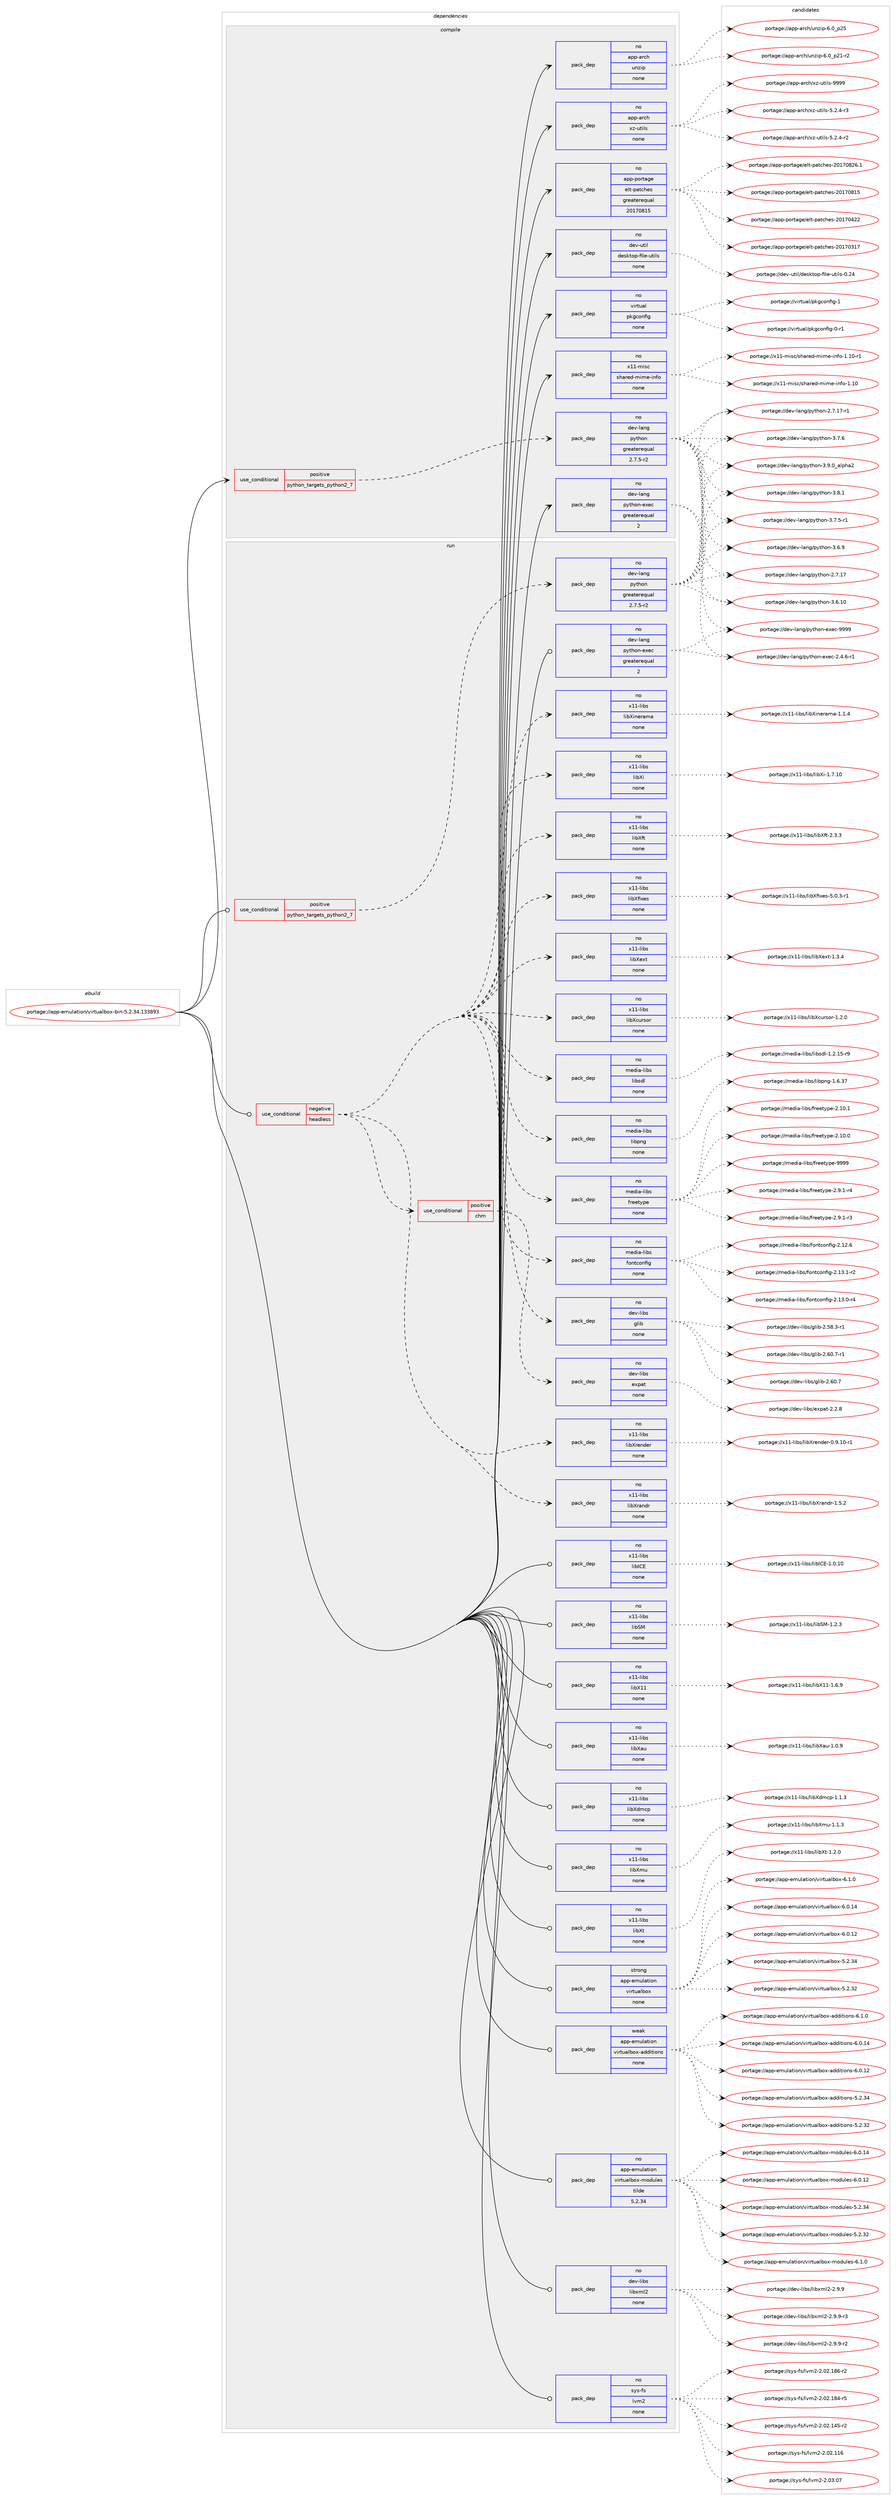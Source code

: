 digraph prolog {

# *************
# Graph options
# *************

newrank=true;
concentrate=true;
compound=true;
graph [rankdir=LR,fontname=Helvetica,fontsize=10,ranksep=1.5];#, ranksep=2.5, nodesep=0.2];
edge  [arrowhead=vee];
node  [fontname=Helvetica,fontsize=10];

# **********
# The ebuild
# **********

subgraph cluster_leftcol {
color=gray;
label=<<i>ebuild</i>>;
id [label="portage://app-emulation/virtualbox-bin-5.2.34.133893", color=red, width=4, href="../app-emulation/virtualbox-bin-5.2.34.133893.svg"];
}

# ****************
# The dependencies
# ****************

subgraph cluster_midcol {
color=gray;
label=<<i>dependencies</i>>;
subgraph cluster_compile {
fillcolor="#eeeeee";
style=filled;
label=<<i>compile</i>>;
subgraph cond146777 {
dependency624408 [label=<<TABLE BORDER="0" CELLBORDER="1" CELLSPACING="0" CELLPADDING="4"><TR><TD ROWSPAN="3" CELLPADDING="10">use_conditional</TD></TR><TR><TD>positive</TD></TR><TR><TD>python_targets_python2_7</TD></TR></TABLE>>, shape=none, color=red];
subgraph pack469285 {
dependency624409 [label=<<TABLE BORDER="0" CELLBORDER="1" CELLSPACING="0" CELLPADDING="4" WIDTH="220"><TR><TD ROWSPAN="6" CELLPADDING="30">pack_dep</TD></TR><TR><TD WIDTH="110">no</TD></TR><TR><TD>dev-lang</TD></TR><TR><TD>python</TD></TR><TR><TD>greaterequal</TD></TR><TR><TD>2.7.5-r2</TD></TR></TABLE>>, shape=none, color=blue];
}
dependency624408:e -> dependency624409:w [weight=20,style="dashed",arrowhead="vee"];
}
id:e -> dependency624408:w [weight=20,style="solid",arrowhead="vee"];
subgraph pack469286 {
dependency624410 [label=<<TABLE BORDER="0" CELLBORDER="1" CELLSPACING="0" CELLPADDING="4" WIDTH="220"><TR><TD ROWSPAN="6" CELLPADDING="30">pack_dep</TD></TR><TR><TD WIDTH="110">no</TD></TR><TR><TD>app-arch</TD></TR><TR><TD>unzip</TD></TR><TR><TD>none</TD></TR><TR><TD></TD></TR></TABLE>>, shape=none, color=blue];
}
id:e -> dependency624410:w [weight=20,style="solid",arrowhead="vee"];
subgraph pack469287 {
dependency624411 [label=<<TABLE BORDER="0" CELLBORDER="1" CELLSPACING="0" CELLPADDING="4" WIDTH="220"><TR><TD ROWSPAN="6" CELLPADDING="30">pack_dep</TD></TR><TR><TD WIDTH="110">no</TD></TR><TR><TD>app-arch</TD></TR><TR><TD>xz-utils</TD></TR><TR><TD>none</TD></TR><TR><TD></TD></TR></TABLE>>, shape=none, color=blue];
}
id:e -> dependency624411:w [weight=20,style="solid",arrowhead="vee"];
subgraph pack469288 {
dependency624412 [label=<<TABLE BORDER="0" CELLBORDER="1" CELLSPACING="0" CELLPADDING="4" WIDTH="220"><TR><TD ROWSPAN="6" CELLPADDING="30">pack_dep</TD></TR><TR><TD WIDTH="110">no</TD></TR><TR><TD>app-portage</TD></TR><TR><TD>elt-patches</TD></TR><TR><TD>greaterequal</TD></TR><TR><TD>20170815</TD></TR></TABLE>>, shape=none, color=blue];
}
id:e -> dependency624412:w [weight=20,style="solid",arrowhead="vee"];
subgraph pack469289 {
dependency624413 [label=<<TABLE BORDER="0" CELLBORDER="1" CELLSPACING="0" CELLPADDING="4" WIDTH="220"><TR><TD ROWSPAN="6" CELLPADDING="30">pack_dep</TD></TR><TR><TD WIDTH="110">no</TD></TR><TR><TD>dev-lang</TD></TR><TR><TD>python-exec</TD></TR><TR><TD>greaterequal</TD></TR><TR><TD>2</TD></TR></TABLE>>, shape=none, color=blue];
}
id:e -> dependency624413:w [weight=20,style="solid",arrowhead="vee"];
subgraph pack469290 {
dependency624414 [label=<<TABLE BORDER="0" CELLBORDER="1" CELLSPACING="0" CELLPADDING="4" WIDTH="220"><TR><TD ROWSPAN="6" CELLPADDING="30">pack_dep</TD></TR><TR><TD WIDTH="110">no</TD></TR><TR><TD>dev-util</TD></TR><TR><TD>desktop-file-utils</TD></TR><TR><TD>none</TD></TR><TR><TD></TD></TR></TABLE>>, shape=none, color=blue];
}
id:e -> dependency624414:w [weight=20,style="solid",arrowhead="vee"];
subgraph pack469291 {
dependency624415 [label=<<TABLE BORDER="0" CELLBORDER="1" CELLSPACING="0" CELLPADDING="4" WIDTH="220"><TR><TD ROWSPAN="6" CELLPADDING="30">pack_dep</TD></TR><TR><TD WIDTH="110">no</TD></TR><TR><TD>virtual</TD></TR><TR><TD>pkgconfig</TD></TR><TR><TD>none</TD></TR><TR><TD></TD></TR></TABLE>>, shape=none, color=blue];
}
id:e -> dependency624415:w [weight=20,style="solid",arrowhead="vee"];
subgraph pack469292 {
dependency624416 [label=<<TABLE BORDER="0" CELLBORDER="1" CELLSPACING="0" CELLPADDING="4" WIDTH="220"><TR><TD ROWSPAN="6" CELLPADDING="30">pack_dep</TD></TR><TR><TD WIDTH="110">no</TD></TR><TR><TD>x11-misc</TD></TR><TR><TD>shared-mime-info</TD></TR><TR><TD>none</TD></TR><TR><TD></TD></TR></TABLE>>, shape=none, color=blue];
}
id:e -> dependency624416:w [weight=20,style="solid",arrowhead="vee"];
}
subgraph cluster_compileandrun {
fillcolor="#eeeeee";
style=filled;
label=<<i>compile and run</i>>;
}
subgraph cluster_run {
fillcolor="#eeeeee";
style=filled;
label=<<i>run</i>>;
subgraph cond146778 {
dependency624417 [label=<<TABLE BORDER="0" CELLBORDER="1" CELLSPACING="0" CELLPADDING="4"><TR><TD ROWSPAN="3" CELLPADDING="10">use_conditional</TD></TR><TR><TD>negative</TD></TR><TR><TD>headless</TD></TR></TABLE>>, shape=none, color=red];
subgraph pack469293 {
dependency624418 [label=<<TABLE BORDER="0" CELLBORDER="1" CELLSPACING="0" CELLPADDING="4" WIDTH="220"><TR><TD ROWSPAN="6" CELLPADDING="30">pack_dep</TD></TR><TR><TD WIDTH="110">no</TD></TR><TR><TD>dev-libs</TD></TR><TR><TD>glib</TD></TR><TR><TD>none</TD></TR><TR><TD></TD></TR></TABLE>>, shape=none, color=blue];
}
dependency624417:e -> dependency624418:w [weight=20,style="dashed",arrowhead="vee"];
subgraph pack469294 {
dependency624419 [label=<<TABLE BORDER="0" CELLBORDER="1" CELLSPACING="0" CELLPADDING="4" WIDTH="220"><TR><TD ROWSPAN="6" CELLPADDING="30">pack_dep</TD></TR><TR><TD WIDTH="110">no</TD></TR><TR><TD>media-libs</TD></TR><TR><TD>fontconfig</TD></TR><TR><TD>none</TD></TR><TR><TD></TD></TR></TABLE>>, shape=none, color=blue];
}
dependency624417:e -> dependency624419:w [weight=20,style="dashed",arrowhead="vee"];
subgraph pack469295 {
dependency624420 [label=<<TABLE BORDER="0" CELLBORDER="1" CELLSPACING="0" CELLPADDING="4" WIDTH="220"><TR><TD ROWSPAN="6" CELLPADDING="30">pack_dep</TD></TR><TR><TD WIDTH="110">no</TD></TR><TR><TD>media-libs</TD></TR><TR><TD>freetype</TD></TR><TR><TD>none</TD></TR><TR><TD></TD></TR></TABLE>>, shape=none, color=blue];
}
dependency624417:e -> dependency624420:w [weight=20,style="dashed",arrowhead="vee"];
subgraph pack469296 {
dependency624421 [label=<<TABLE BORDER="0" CELLBORDER="1" CELLSPACING="0" CELLPADDING="4" WIDTH="220"><TR><TD ROWSPAN="6" CELLPADDING="30">pack_dep</TD></TR><TR><TD WIDTH="110">no</TD></TR><TR><TD>media-libs</TD></TR><TR><TD>libpng</TD></TR><TR><TD>none</TD></TR><TR><TD></TD></TR></TABLE>>, shape=none, color=blue];
}
dependency624417:e -> dependency624421:w [weight=20,style="dashed",arrowhead="vee"];
subgraph pack469297 {
dependency624422 [label=<<TABLE BORDER="0" CELLBORDER="1" CELLSPACING="0" CELLPADDING="4" WIDTH="220"><TR><TD ROWSPAN="6" CELLPADDING="30">pack_dep</TD></TR><TR><TD WIDTH="110">no</TD></TR><TR><TD>media-libs</TD></TR><TR><TD>libsdl</TD></TR><TR><TD>none</TD></TR><TR><TD></TD></TR></TABLE>>, shape=none, color=blue];
}
dependency624417:e -> dependency624422:w [weight=20,style="dashed",arrowhead="vee"];
subgraph pack469298 {
dependency624423 [label=<<TABLE BORDER="0" CELLBORDER="1" CELLSPACING="0" CELLPADDING="4" WIDTH="220"><TR><TD ROWSPAN="6" CELLPADDING="30">pack_dep</TD></TR><TR><TD WIDTH="110">no</TD></TR><TR><TD>x11-libs</TD></TR><TR><TD>libXcursor</TD></TR><TR><TD>none</TD></TR><TR><TD></TD></TR></TABLE>>, shape=none, color=blue];
}
dependency624417:e -> dependency624423:w [weight=20,style="dashed",arrowhead="vee"];
subgraph pack469299 {
dependency624424 [label=<<TABLE BORDER="0" CELLBORDER="1" CELLSPACING="0" CELLPADDING="4" WIDTH="220"><TR><TD ROWSPAN="6" CELLPADDING="30">pack_dep</TD></TR><TR><TD WIDTH="110">no</TD></TR><TR><TD>x11-libs</TD></TR><TR><TD>libXext</TD></TR><TR><TD>none</TD></TR><TR><TD></TD></TR></TABLE>>, shape=none, color=blue];
}
dependency624417:e -> dependency624424:w [weight=20,style="dashed",arrowhead="vee"];
subgraph pack469300 {
dependency624425 [label=<<TABLE BORDER="0" CELLBORDER="1" CELLSPACING="0" CELLPADDING="4" WIDTH="220"><TR><TD ROWSPAN="6" CELLPADDING="30">pack_dep</TD></TR><TR><TD WIDTH="110">no</TD></TR><TR><TD>x11-libs</TD></TR><TR><TD>libXfixes</TD></TR><TR><TD>none</TD></TR><TR><TD></TD></TR></TABLE>>, shape=none, color=blue];
}
dependency624417:e -> dependency624425:w [weight=20,style="dashed",arrowhead="vee"];
subgraph pack469301 {
dependency624426 [label=<<TABLE BORDER="0" CELLBORDER="1" CELLSPACING="0" CELLPADDING="4" WIDTH="220"><TR><TD ROWSPAN="6" CELLPADDING="30">pack_dep</TD></TR><TR><TD WIDTH="110">no</TD></TR><TR><TD>x11-libs</TD></TR><TR><TD>libXft</TD></TR><TR><TD>none</TD></TR><TR><TD></TD></TR></TABLE>>, shape=none, color=blue];
}
dependency624417:e -> dependency624426:w [weight=20,style="dashed",arrowhead="vee"];
subgraph pack469302 {
dependency624427 [label=<<TABLE BORDER="0" CELLBORDER="1" CELLSPACING="0" CELLPADDING="4" WIDTH="220"><TR><TD ROWSPAN="6" CELLPADDING="30">pack_dep</TD></TR><TR><TD WIDTH="110">no</TD></TR><TR><TD>x11-libs</TD></TR><TR><TD>libXi</TD></TR><TR><TD>none</TD></TR><TR><TD></TD></TR></TABLE>>, shape=none, color=blue];
}
dependency624417:e -> dependency624427:w [weight=20,style="dashed",arrowhead="vee"];
subgraph pack469303 {
dependency624428 [label=<<TABLE BORDER="0" CELLBORDER="1" CELLSPACING="0" CELLPADDING="4" WIDTH="220"><TR><TD ROWSPAN="6" CELLPADDING="30">pack_dep</TD></TR><TR><TD WIDTH="110">no</TD></TR><TR><TD>x11-libs</TD></TR><TR><TD>libXinerama</TD></TR><TR><TD>none</TD></TR><TR><TD></TD></TR></TABLE>>, shape=none, color=blue];
}
dependency624417:e -> dependency624428:w [weight=20,style="dashed",arrowhead="vee"];
subgraph pack469304 {
dependency624429 [label=<<TABLE BORDER="0" CELLBORDER="1" CELLSPACING="0" CELLPADDING="4" WIDTH="220"><TR><TD ROWSPAN="6" CELLPADDING="30">pack_dep</TD></TR><TR><TD WIDTH="110">no</TD></TR><TR><TD>x11-libs</TD></TR><TR><TD>libXrandr</TD></TR><TR><TD>none</TD></TR><TR><TD></TD></TR></TABLE>>, shape=none, color=blue];
}
dependency624417:e -> dependency624429:w [weight=20,style="dashed",arrowhead="vee"];
subgraph pack469305 {
dependency624430 [label=<<TABLE BORDER="0" CELLBORDER="1" CELLSPACING="0" CELLPADDING="4" WIDTH="220"><TR><TD ROWSPAN="6" CELLPADDING="30">pack_dep</TD></TR><TR><TD WIDTH="110">no</TD></TR><TR><TD>x11-libs</TD></TR><TR><TD>libXrender</TD></TR><TR><TD>none</TD></TR><TR><TD></TD></TR></TABLE>>, shape=none, color=blue];
}
dependency624417:e -> dependency624430:w [weight=20,style="dashed",arrowhead="vee"];
subgraph cond146779 {
dependency624431 [label=<<TABLE BORDER="0" CELLBORDER="1" CELLSPACING="0" CELLPADDING="4"><TR><TD ROWSPAN="3" CELLPADDING="10">use_conditional</TD></TR><TR><TD>positive</TD></TR><TR><TD>chm</TD></TR></TABLE>>, shape=none, color=red];
subgraph pack469306 {
dependency624432 [label=<<TABLE BORDER="0" CELLBORDER="1" CELLSPACING="0" CELLPADDING="4" WIDTH="220"><TR><TD ROWSPAN="6" CELLPADDING="30">pack_dep</TD></TR><TR><TD WIDTH="110">no</TD></TR><TR><TD>dev-libs</TD></TR><TR><TD>expat</TD></TR><TR><TD>none</TD></TR><TR><TD></TD></TR></TABLE>>, shape=none, color=blue];
}
dependency624431:e -> dependency624432:w [weight=20,style="dashed",arrowhead="vee"];
}
dependency624417:e -> dependency624431:w [weight=20,style="dashed",arrowhead="vee"];
}
id:e -> dependency624417:w [weight=20,style="solid",arrowhead="odot"];
subgraph cond146780 {
dependency624433 [label=<<TABLE BORDER="0" CELLBORDER="1" CELLSPACING="0" CELLPADDING="4"><TR><TD ROWSPAN="3" CELLPADDING="10">use_conditional</TD></TR><TR><TD>positive</TD></TR><TR><TD>python_targets_python2_7</TD></TR></TABLE>>, shape=none, color=red];
subgraph pack469307 {
dependency624434 [label=<<TABLE BORDER="0" CELLBORDER="1" CELLSPACING="0" CELLPADDING="4" WIDTH="220"><TR><TD ROWSPAN="6" CELLPADDING="30">pack_dep</TD></TR><TR><TD WIDTH="110">no</TD></TR><TR><TD>dev-lang</TD></TR><TR><TD>python</TD></TR><TR><TD>greaterequal</TD></TR><TR><TD>2.7.5-r2</TD></TR></TABLE>>, shape=none, color=blue];
}
dependency624433:e -> dependency624434:w [weight=20,style="dashed",arrowhead="vee"];
}
id:e -> dependency624433:w [weight=20,style="solid",arrowhead="odot"];
subgraph pack469308 {
dependency624435 [label=<<TABLE BORDER="0" CELLBORDER="1" CELLSPACING="0" CELLPADDING="4" WIDTH="220"><TR><TD ROWSPAN="6" CELLPADDING="30">pack_dep</TD></TR><TR><TD WIDTH="110">no</TD></TR><TR><TD>app-emulation</TD></TR><TR><TD>virtualbox-modules</TD></TR><TR><TD>tilde</TD></TR><TR><TD>5.2.34</TD></TR></TABLE>>, shape=none, color=blue];
}
id:e -> dependency624435:w [weight=20,style="solid",arrowhead="odot"];
subgraph pack469309 {
dependency624436 [label=<<TABLE BORDER="0" CELLBORDER="1" CELLSPACING="0" CELLPADDING="4" WIDTH="220"><TR><TD ROWSPAN="6" CELLPADDING="30">pack_dep</TD></TR><TR><TD WIDTH="110">no</TD></TR><TR><TD>dev-lang</TD></TR><TR><TD>python-exec</TD></TR><TR><TD>greaterequal</TD></TR><TR><TD>2</TD></TR></TABLE>>, shape=none, color=blue];
}
id:e -> dependency624436:w [weight=20,style="solid",arrowhead="odot"];
subgraph pack469310 {
dependency624437 [label=<<TABLE BORDER="0" CELLBORDER="1" CELLSPACING="0" CELLPADDING="4" WIDTH="220"><TR><TD ROWSPAN="6" CELLPADDING="30">pack_dep</TD></TR><TR><TD WIDTH="110">no</TD></TR><TR><TD>dev-libs</TD></TR><TR><TD>libxml2</TD></TR><TR><TD>none</TD></TR><TR><TD></TD></TR></TABLE>>, shape=none, color=blue];
}
id:e -> dependency624437:w [weight=20,style="solid",arrowhead="odot"];
subgraph pack469311 {
dependency624438 [label=<<TABLE BORDER="0" CELLBORDER="1" CELLSPACING="0" CELLPADDING="4" WIDTH="220"><TR><TD ROWSPAN="6" CELLPADDING="30">pack_dep</TD></TR><TR><TD WIDTH="110">no</TD></TR><TR><TD>sys-fs</TD></TR><TR><TD>lvm2</TD></TR><TR><TD>none</TD></TR><TR><TD></TD></TR></TABLE>>, shape=none, color=blue];
}
id:e -> dependency624438:w [weight=20,style="solid",arrowhead="odot"];
subgraph pack469312 {
dependency624439 [label=<<TABLE BORDER="0" CELLBORDER="1" CELLSPACING="0" CELLPADDING="4" WIDTH="220"><TR><TD ROWSPAN="6" CELLPADDING="30">pack_dep</TD></TR><TR><TD WIDTH="110">no</TD></TR><TR><TD>x11-libs</TD></TR><TR><TD>libICE</TD></TR><TR><TD>none</TD></TR><TR><TD></TD></TR></TABLE>>, shape=none, color=blue];
}
id:e -> dependency624439:w [weight=20,style="solid",arrowhead="odot"];
subgraph pack469313 {
dependency624440 [label=<<TABLE BORDER="0" CELLBORDER="1" CELLSPACING="0" CELLPADDING="4" WIDTH="220"><TR><TD ROWSPAN="6" CELLPADDING="30">pack_dep</TD></TR><TR><TD WIDTH="110">no</TD></TR><TR><TD>x11-libs</TD></TR><TR><TD>libSM</TD></TR><TR><TD>none</TD></TR><TR><TD></TD></TR></TABLE>>, shape=none, color=blue];
}
id:e -> dependency624440:w [weight=20,style="solid",arrowhead="odot"];
subgraph pack469314 {
dependency624441 [label=<<TABLE BORDER="0" CELLBORDER="1" CELLSPACING="0" CELLPADDING="4" WIDTH="220"><TR><TD ROWSPAN="6" CELLPADDING="30">pack_dep</TD></TR><TR><TD WIDTH="110">no</TD></TR><TR><TD>x11-libs</TD></TR><TR><TD>libX11</TD></TR><TR><TD>none</TD></TR><TR><TD></TD></TR></TABLE>>, shape=none, color=blue];
}
id:e -> dependency624441:w [weight=20,style="solid",arrowhead="odot"];
subgraph pack469315 {
dependency624442 [label=<<TABLE BORDER="0" CELLBORDER="1" CELLSPACING="0" CELLPADDING="4" WIDTH="220"><TR><TD ROWSPAN="6" CELLPADDING="30">pack_dep</TD></TR><TR><TD WIDTH="110">no</TD></TR><TR><TD>x11-libs</TD></TR><TR><TD>libXau</TD></TR><TR><TD>none</TD></TR><TR><TD></TD></TR></TABLE>>, shape=none, color=blue];
}
id:e -> dependency624442:w [weight=20,style="solid",arrowhead="odot"];
subgraph pack469316 {
dependency624443 [label=<<TABLE BORDER="0" CELLBORDER="1" CELLSPACING="0" CELLPADDING="4" WIDTH="220"><TR><TD ROWSPAN="6" CELLPADDING="30">pack_dep</TD></TR><TR><TD WIDTH="110">no</TD></TR><TR><TD>x11-libs</TD></TR><TR><TD>libXdmcp</TD></TR><TR><TD>none</TD></TR><TR><TD></TD></TR></TABLE>>, shape=none, color=blue];
}
id:e -> dependency624443:w [weight=20,style="solid",arrowhead="odot"];
subgraph pack469317 {
dependency624444 [label=<<TABLE BORDER="0" CELLBORDER="1" CELLSPACING="0" CELLPADDING="4" WIDTH="220"><TR><TD ROWSPAN="6" CELLPADDING="30">pack_dep</TD></TR><TR><TD WIDTH="110">no</TD></TR><TR><TD>x11-libs</TD></TR><TR><TD>libXmu</TD></TR><TR><TD>none</TD></TR><TR><TD></TD></TR></TABLE>>, shape=none, color=blue];
}
id:e -> dependency624444:w [weight=20,style="solid",arrowhead="odot"];
subgraph pack469318 {
dependency624445 [label=<<TABLE BORDER="0" CELLBORDER="1" CELLSPACING="0" CELLPADDING="4" WIDTH="220"><TR><TD ROWSPAN="6" CELLPADDING="30">pack_dep</TD></TR><TR><TD WIDTH="110">no</TD></TR><TR><TD>x11-libs</TD></TR><TR><TD>libXt</TD></TR><TR><TD>none</TD></TR><TR><TD></TD></TR></TABLE>>, shape=none, color=blue];
}
id:e -> dependency624445:w [weight=20,style="solid",arrowhead="odot"];
subgraph pack469319 {
dependency624446 [label=<<TABLE BORDER="0" CELLBORDER="1" CELLSPACING="0" CELLPADDING="4" WIDTH="220"><TR><TD ROWSPAN="6" CELLPADDING="30">pack_dep</TD></TR><TR><TD WIDTH="110">strong</TD></TR><TR><TD>app-emulation</TD></TR><TR><TD>virtualbox</TD></TR><TR><TD>none</TD></TR><TR><TD></TD></TR></TABLE>>, shape=none, color=blue];
}
id:e -> dependency624446:w [weight=20,style="solid",arrowhead="odot"];
subgraph pack469320 {
dependency624447 [label=<<TABLE BORDER="0" CELLBORDER="1" CELLSPACING="0" CELLPADDING="4" WIDTH="220"><TR><TD ROWSPAN="6" CELLPADDING="30">pack_dep</TD></TR><TR><TD WIDTH="110">weak</TD></TR><TR><TD>app-emulation</TD></TR><TR><TD>virtualbox-additions</TD></TR><TR><TD>none</TD></TR><TR><TD></TD></TR></TABLE>>, shape=none, color=blue];
}
id:e -> dependency624447:w [weight=20,style="solid",arrowhead="odot"];
}
}

# **************
# The candidates
# **************

subgraph cluster_choices {
rank=same;
color=gray;
label=<<i>candidates</i>>;

subgraph choice469285 {
color=black;
nodesep=1;
choice10010111845108971101034711212111610411111045514657464895971081121049750 [label="portage://dev-lang/python-3.9.0_alpha2", color=red, width=4,href="../dev-lang/python-3.9.0_alpha2.svg"];
choice100101118451089711010347112121116104111110455146564649 [label="portage://dev-lang/python-3.8.1", color=red, width=4,href="../dev-lang/python-3.8.1.svg"];
choice100101118451089711010347112121116104111110455146554654 [label="portage://dev-lang/python-3.7.6", color=red, width=4,href="../dev-lang/python-3.7.6.svg"];
choice1001011184510897110103471121211161041111104551465546534511449 [label="portage://dev-lang/python-3.7.5-r1", color=red, width=4,href="../dev-lang/python-3.7.5-r1.svg"];
choice100101118451089711010347112121116104111110455146544657 [label="portage://dev-lang/python-3.6.9", color=red, width=4,href="../dev-lang/python-3.6.9.svg"];
choice10010111845108971101034711212111610411111045514654464948 [label="portage://dev-lang/python-3.6.10", color=red, width=4,href="../dev-lang/python-3.6.10.svg"];
choice100101118451089711010347112121116104111110455046554649554511449 [label="portage://dev-lang/python-2.7.17-r1", color=red, width=4,href="../dev-lang/python-2.7.17-r1.svg"];
choice10010111845108971101034711212111610411111045504655464955 [label="portage://dev-lang/python-2.7.17", color=red, width=4,href="../dev-lang/python-2.7.17.svg"];
dependency624409:e -> choice10010111845108971101034711212111610411111045514657464895971081121049750:w [style=dotted,weight="100"];
dependency624409:e -> choice100101118451089711010347112121116104111110455146564649:w [style=dotted,weight="100"];
dependency624409:e -> choice100101118451089711010347112121116104111110455146554654:w [style=dotted,weight="100"];
dependency624409:e -> choice1001011184510897110103471121211161041111104551465546534511449:w [style=dotted,weight="100"];
dependency624409:e -> choice100101118451089711010347112121116104111110455146544657:w [style=dotted,weight="100"];
dependency624409:e -> choice10010111845108971101034711212111610411111045514654464948:w [style=dotted,weight="100"];
dependency624409:e -> choice100101118451089711010347112121116104111110455046554649554511449:w [style=dotted,weight="100"];
dependency624409:e -> choice10010111845108971101034711212111610411111045504655464955:w [style=dotted,weight="100"];
}
subgraph choice469286 {
color=black;
nodesep=1;
choice971121124597114991044711711012210511245544648951125053 [label="portage://app-arch/unzip-6.0_p25", color=red, width=4,href="../app-arch/unzip-6.0_p25.svg"];
choice9711211245971149910447117110122105112455446489511250494511450 [label="portage://app-arch/unzip-6.0_p21-r2", color=red, width=4,href="../app-arch/unzip-6.0_p21-r2.svg"];
dependency624410:e -> choice971121124597114991044711711012210511245544648951125053:w [style=dotted,weight="100"];
dependency624410:e -> choice9711211245971149910447117110122105112455446489511250494511450:w [style=dotted,weight="100"];
}
subgraph choice469287 {
color=black;
nodesep=1;
choice9711211245971149910447120122451171161051081154557575757 [label="portage://app-arch/xz-utils-9999", color=red, width=4,href="../app-arch/xz-utils-9999.svg"];
choice9711211245971149910447120122451171161051081154553465046524511451 [label="portage://app-arch/xz-utils-5.2.4-r3", color=red, width=4,href="../app-arch/xz-utils-5.2.4-r3.svg"];
choice9711211245971149910447120122451171161051081154553465046524511450 [label="portage://app-arch/xz-utils-5.2.4-r2", color=red, width=4,href="../app-arch/xz-utils-5.2.4-r2.svg"];
dependency624411:e -> choice9711211245971149910447120122451171161051081154557575757:w [style=dotted,weight="100"];
dependency624411:e -> choice9711211245971149910447120122451171161051081154553465046524511451:w [style=dotted,weight="100"];
dependency624411:e -> choice9711211245971149910447120122451171161051081154553465046524511450:w [style=dotted,weight="100"];
}
subgraph choice469288 {
color=black;
nodesep=1;
choice971121124511211111411697103101471011081164511297116991041011154550484955485650544649 [label="portage://app-portage/elt-patches-20170826.1", color=red, width=4,href="../app-portage/elt-patches-20170826.1.svg"];
choice97112112451121111141169710310147101108116451129711699104101115455048495548564953 [label="portage://app-portage/elt-patches-20170815", color=red, width=4,href="../app-portage/elt-patches-20170815.svg"];
choice97112112451121111141169710310147101108116451129711699104101115455048495548525050 [label="portage://app-portage/elt-patches-20170422", color=red, width=4,href="../app-portage/elt-patches-20170422.svg"];
choice97112112451121111141169710310147101108116451129711699104101115455048495548514955 [label="portage://app-portage/elt-patches-20170317", color=red, width=4,href="../app-portage/elt-patches-20170317.svg"];
dependency624412:e -> choice971121124511211111411697103101471011081164511297116991041011154550484955485650544649:w [style=dotted,weight="100"];
dependency624412:e -> choice97112112451121111141169710310147101108116451129711699104101115455048495548564953:w [style=dotted,weight="100"];
dependency624412:e -> choice97112112451121111141169710310147101108116451129711699104101115455048495548525050:w [style=dotted,weight="100"];
dependency624412:e -> choice97112112451121111141169710310147101108116451129711699104101115455048495548514955:w [style=dotted,weight="100"];
}
subgraph choice469289 {
color=black;
nodesep=1;
choice10010111845108971101034711212111610411111045101120101994557575757 [label="portage://dev-lang/python-exec-9999", color=red, width=4,href="../dev-lang/python-exec-9999.svg"];
choice10010111845108971101034711212111610411111045101120101994550465246544511449 [label="portage://dev-lang/python-exec-2.4.6-r1", color=red, width=4,href="../dev-lang/python-exec-2.4.6-r1.svg"];
dependency624413:e -> choice10010111845108971101034711212111610411111045101120101994557575757:w [style=dotted,weight="100"];
dependency624413:e -> choice10010111845108971101034711212111610411111045101120101994550465246544511449:w [style=dotted,weight="100"];
}
subgraph choice469290 {
color=black;
nodesep=1;
choice100101118451171161051084710010111510711611111245102105108101451171161051081154548465052 [label="portage://dev-util/desktop-file-utils-0.24", color=red, width=4,href="../dev-util/desktop-file-utils-0.24.svg"];
dependency624414:e -> choice100101118451171161051084710010111510711611111245102105108101451171161051081154548465052:w [style=dotted,weight="100"];
}
subgraph choice469291 {
color=black;
nodesep=1;
choice1181051141161179710847112107103991111101021051034549 [label="portage://virtual/pkgconfig-1", color=red, width=4,href="../virtual/pkgconfig-1.svg"];
choice11810511411611797108471121071039911111010210510345484511449 [label="portage://virtual/pkgconfig-0-r1", color=red, width=4,href="../virtual/pkgconfig-0-r1.svg"];
dependency624415:e -> choice1181051141161179710847112107103991111101021051034549:w [style=dotted,weight="100"];
dependency624415:e -> choice11810511411611797108471121071039911111010210510345484511449:w [style=dotted,weight="100"];
}
subgraph choice469292 {
color=black;
nodesep=1;
choice120494945109105115994711510497114101100451091051091014510511010211145494649484511449 [label="portage://x11-misc/shared-mime-info-1.10-r1", color=red, width=4,href="../x11-misc/shared-mime-info-1.10-r1.svg"];
choice12049494510910511599471151049711410110045109105109101451051101021114549464948 [label="portage://x11-misc/shared-mime-info-1.10", color=red, width=4,href="../x11-misc/shared-mime-info-1.10.svg"];
dependency624416:e -> choice120494945109105115994711510497114101100451091051091014510511010211145494649484511449:w [style=dotted,weight="100"];
dependency624416:e -> choice12049494510910511599471151049711410110045109105109101451051101021114549464948:w [style=dotted,weight="100"];
}
subgraph choice469293 {
color=black;
nodesep=1;
choice10010111845108105981154710310810598455046544846554511449 [label="portage://dev-libs/glib-2.60.7-r1", color=red, width=4,href="../dev-libs/glib-2.60.7-r1.svg"];
choice1001011184510810598115471031081059845504654484655 [label="portage://dev-libs/glib-2.60.7", color=red, width=4,href="../dev-libs/glib-2.60.7.svg"];
choice10010111845108105981154710310810598455046535646514511449 [label="portage://dev-libs/glib-2.58.3-r1", color=red, width=4,href="../dev-libs/glib-2.58.3-r1.svg"];
dependency624418:e -> choice10010111845108105981154710310810598455046544846554511449:w [style=dotted,weight="100"];
dependency624418:e -> choice1001011184510810598115471031081059845504654484655:w [style=dotted,weight="100"];
dependency624418:e -> choice10010111845108105981154710310810598455046535646514511449:w [style=dotted,weight="100"];
}
subgraph choice469294 {
color=black;
nodesep=1;
choice1091011001059745108105981154710211111011699111110102105103455046495146494511450 [label="portage://media-libs/fontconfig-2.13.1-r2", color=red, width=4,href="../media-libs/fontconfig-2.13.1-r2.svg"];
choice1091011001059745108105981154710211111011699111110102105103455046495146484511452 [label="portage://media-libs/fontconfig-2.13.0-r4", color=red, width=4,href="../media-libs/fontconfig-2.13.0-r4.svg"];
choice109101100105974510810598115471021111101169911111010210510345504649504654 [label="portage://media-libs/fontconfig-2.12.6", color=red, width=4,href="../media-libs/fontconfig-2.12.6.svg"];
dependency624419:e -> choice1091011001059745108105981154710211111011699111110102105103455046495146494511450:w [style=dotted,weight="100"];
dependency624419:e -> choice1091011001059745108105981154710211111011699111110102105103455046495146484511452:w [style=dotted,weight="100"];
dependency624419:e -> choice109101100105974510810598115471021111101169911111010210510345504649504654:w [style=dotted,weight="100"];
}
subgraph choice469295 {
color=black;
nodesep=1;
choice109101100105974510810598115471021141011011161211121014557575757 [label="portage://media-libs/freetype-9999", color=red, width=4,href="../media-libs/freetype-9999.svg"];
choice109101100105974510810598115471021141011011161211121014550465746494511452 [label="portage://media-libs/freetype-2.9.1-r4", color=red, width=4,href="../media-libs/freetype-2.9.1-r4.svg"];
choice109101100105974510810598115471021141011011161211121014550465746494511451 [label="portage://media-libs/freetype-2.9.1-r3", color=red, width=4,href="../media-libs/freetype-2.9.1-r3.svg"];
choice1091011001059745108105981154710211410110111612111210145504649484649 [label="portage://media-libs/freetype-2.10.1", color=red, width=4,href="../media-libs/freetype-2.10.1.svg"];
choice1091011001059745108105981154710211410110111612111210145504649484648 [label="portage://media-libs/freetype-2.10.0", color=red, width=4,href="../media-libs/freetype-2.10.0.svg"];
dependency624420:e -> choice109101100105974510810598115471021141011011161211121014557575757:w [style=dotted,weight="100"];
dependency624420:e -> choice109101100105974510810598115471021141011011161211121014550465746494511452:w [style=dotted,weight="100"];
dependency624420:e -> choice109101100105974510810598115471021141011011161211121014550465746494511451:w [style=dotted,weight="100"];
dependency624420:e -> choice1091011001059745108105981154710211410110111612111210145504649484649:w [style=dotted,weight="100"];
dependency624420:e -> choice1091011001059745108105981154710211410110111612111210145504649484648:w [style=dotted,weight="100"];
}
subgraph choice469296 {
color=black;
nodesep=1;
choice109101100105974510810598115471081059811211010345494654465155 [label="portage://media-libs/libpng-1.6.37", color=red, width=4,href="../media-libs/libpng-1.6.37.svg"];
dependency624421:e -> choice109101100105974510810598115471081059811211010345494654465155:w [style=dotted,weight="100"];
}
subgraph choice469297 {
color=black;
nodesep=1;
choice1091011001059745108105981154710810598115100108454946504649534511457 [label="portage://media-libs/libsdl-1.2.15-r9", color=red, width=4,href="../media-libs/libsdl-1.2.15-r9.svg"];
dependency624422:e -> choice1091011001059745108105981154710810598115100108454946504649534511457:w [style=dotted,weight="100"];
}
subgraph choice469298 {
color=black;
nodesep=1;
choice1204949451081059811547108105988899117114115111114454946504648 [label="portage://x11-libs/libXcursor-1.2.0", color=red, width=4,href="../x11-libs/libXcursor-1.2.0.svg"];
dependency624423:e -> choice1204949451081059811547108105988899117114115111114454946504648:w [style=dotted,weight="100"];
}
subgraph choice469299 {
color=black;
nodesep=1;
choice12049494510810598115471081059888101120116454946514652 [label="portage://x11-libs/libXext-1.3.4", color=red, width=4,href="../x11-libs/libXext-1.3.4.svg"];
dependency624424:e -> choice12049494510810598115471081059888101120116454946514652:w [style=dotted,weight="100"];
}
subgraph choice469300 {
color=black;
nodesep=1;
choice120494945108105981154710810598881021051201011154553464846514511449 [label="portage://x11-libs/libXfixes-5.0.3-r1", color=red, width=4,href="../x11-libs/libXfixes-5.0.3-r1.svg"];
dependency624425:e -> choice120494945108105981154710810598881021051201011154553464846514511449:w [style=dotted,weight="100"];
}
subgraph choice469301 {
color=black;
nodesep=1;
choice12049494510810598115471081059888102116455046514651 [label="portage://x11-libs/libXft-2.3.3", color=red, width=4,href="../x11-libs/libXft-2.3.3.svg"];
dependency624426:e -> choice12049494510810598115471081059888102116455046514651:w [style=dotted,weight="100"];
}
subgraph choice469302 {
color=black;
nodesep=1;
choice1204949451081059811547108105988810545494655464948 [label="portage://x11-libs/libXi-1.7.10", color=red, width=4,href="../x11-libs/libXi-1.7.10.svg"];
dependency624427:e -> choice1204949451081059811547108105988810545494655464948:w [style=dotted,weight="100"];
}
subgraph choice469303 {
color=black;
nodesep=1;
choice120494945108105981154710810598881051101011149710997454946494652 [label="portage://x11-libs/libXinerama-1.1.4", color=red, width=4,href="../x11-libs/libXinerama-1.1.4.svg"];
dependency624428:e -> choice120494945108105981154710810598881051101011149710997454946494652:w [style=dotted,weight="100"];
}
subgraph choice469304 {
color=black;
nodesep=1;
choice1204949451081059811547108105988811497110100114454946534650 [label="portage://x11-libs/libXrandr-1.5.2", color=red, width=4,href="../x11-libs/libXrandr-1.5.2.svg"];
dependency624429:e -> choice1204949451081059811547108105988811497110100114454946534650:w [style=dotted,weight="100"];
}
subgraph choice469305 {
color=black;
nodesep=1;
choice12049494510810598115471081059888114101110100101114454846574649484511449 [label="portage://x11-libs/libXrender-0.9.10-r1", color=red, width=4,href="../x11-libs/libXrender-0.9.10-r1.svg"];
dependency624430:e -> choice12049494510810598115471081059888114101110100101114454846574649484511449:w [style=dotted,weight="100"];
}
subgraph choice469306 {
color=black;
nodesep=1;
choice10010111845108105981154710112011297116455046504656 [label="portage://dev-libs/expat-2.2.8", color=red, width=4,href="../dev-libs/expat-2.2.8.svg"];
dependency624432:e -> choice10010111845108105981154710112011297116455046504656:w [style=dotted,weight="100"];
}
subgraph choice469307 {
color=black;
nodesep=1;
choice10010111845108971101034711212111610411111045514657464895971081121049750 [label="portage://dev-lang/python-3.9.0_alpha2", color=red, width=4,href="../dev-lang/python-3.9.0_alpha2.svg"];
choice100101118451089711010347112121116104111110455146564649 [label="portage://dev-lang/python-3.8.1", color=red, width=4,href="../dev-lang/python-3.8.1.svg"];
choice100101118451089711010347112121116104111110455146554654 [label="portage://dev-lang/python-3.7.6", color=red, width=4,href="../dev-lang/python-3.7.6.svg"];
choice1001011184510897110103471121211161041111104551465546534511449 [label="portage://dev-lang/python-3.7.5-r1", color=red, width=4,href="../dev-lang/python-3.7.5-r1.svg"];
choice100101118451089711010347112121116104111110455146544657 [label="portage://dev-lang/python-3.6.9", color=red, width=4,href="../dev-lang/python-3.6.9.svg"];
choice10010111845108971101034711212111610411111045514654464948 [label="portage://dev-lang/python-3.6.10", color=red, width=4,href="../dev-lang/python-3.6.10.svg"];
choice100101118451089711010347112121116104111110455046554649554511449 [label="portage://dev-lang/python-2.7.17-r1", color=red, width=4,href="../dev-lang/python-2.7.17-r1.svg"];
choice10010111845108971101034711212111610411111045504655464955 [label="portage://dev-lang/python-2.7.17", color=red, width=4,href="../dev-lang/python-2.7.17.svg"];
dependency624434:e -> choice10010111845108971101034711212111610411111045514657464895971081121049750:w [style=dotted,weight="100"];
dependency624434:e -> choice100101118451089711010347112121116104111110455146564649:w [style=dotted,weight="100"];
dependency624434:e -> choice100101118451089711010347112121116104111110455146554654:w [style=dotted,weight="100"];
dependency624434:e -> choice1001011184510897110103471121211161041111104551465546534511449:w [style=dotted,weight="100"];
dependency624434:e -> choice100101118451089711010347112121116104111110455146544657:w [style=dotted,weight="100"];
dependency624434:e -> choice10010111845108971101034711212111610411111045514654464948:w [style=dotted,weight="100"];
dependency624434:e -> choice100101118451089711010347112121116104111110455046554649554511449:w [style=dotted,weight="100"];
dependency624434:e -> choice10010111845108971101034711212111610411111045504655464955:w [style=dotted,weight="100"];
}
subgraph choice469308 {
color=black;
nodesep=1;
choice97112112451011091171089711610511111047118105114116117971089811112045109111100117108101115455446494648 [label="portage://app-emulation/virtualbox-modules-6.1.0", color=red, width=4,href="../app-emulation/virtualbox-modules-6.1.0.svg"];
choice9711211245101109117108971161051111104711810511411611797108981111204510911110011710810111545544648464952 [label="portage://app-emulation/virtualbox-modules-6.0.14", color=red, width=4,href="../app-emulation/virtualbox-modules-6.0.14.svg"];
choice9711211245101109117108971161051111104711810511411611797108981111204510911110011710810111545544648464950 [label="portage://app-emulation/virtualbox-modules-6.0.12", color=red, width=4,href="../app-emulation/virtualbox-modules-6.0.12.svg"];
choice9711211245101109117108971161051111104711810511411611797108981111204510911110011710810111545534650465152 [label="portage://app-emulation/virtualbox-modules-5.2.34", color=red, width=4,href="../app-emulation/virtualbox-modules-5.2.34.svg"];
choice9711211245101109117108971161051111104711810511411611797108981111204510911110011710810111545534650465150 [label="portage://app-emulation/virtualbox-modules-5.2.32", color=red, width=4,href="../app-emulation/virtualbox-modules-5.2.32.svg"];
dependency624435:e -> choice97112112451011091171089711610511111047118105114116117971089811112045109111100117108101115455446494648:w [style=dotted,weight="100"];
dependency624435:e -> choice9711211245101109117108971161051111104711810511411611797108981111204510911110011710810111545544648464952:w [style=dotted,weight="100"];
dependency624435:e -> choice9711211245101109117108971161051111104711810511411611797108981111204510911110011710810111545544648464950:w [style=dotted,weight="100"];
dependency624435:e -> choice9711211245101109117108971161051111104711810511411611797108981111204510911110011710810111545534650465152:w [style=dotted,weight="100"];
dependency624435:e -> choice9711211245101109117108971161051111104711810511411611797108981111204510911110011710810111545534650465150:w [style=dotted,weight="100"];
}
subgraph choice469309 {
color=black;
nodesep=1;
choice10010111845108971101034711212111610411111045101120101994557575757 [label="portage://dev-lang/python-exec-9999", color=red, width=4,href="../dev-lang/python-exec-9999.svg"];
choice10010111845108971101034711212111610411111045101120101994550465246544511449 [label="portage://dev-lang/python-exec-2.4.6-r1", color=red, width=4,href="../dev-lang/python-exec-2.4.6-r1.svg"];
dependency624436:e -> choice10010111845108971101034711212111610411111045101120101994557575757:w [style=dotted,weight="100"];
dependency624436:e -> choice10010111845108971101034711212111610411111045101120101994550465246544511449:w [style=dotted,weight="100"];
}
subgraph choice469310 {
color=black;
nodesep=1;
choice10010111845108105981154710810598120109108504550465746574511451 [label="portage://dev-libs/libxml2-2.9.9-r3", color=red, width=4,href="../dev-libs/libxml2-2.9.9-r3.svg"];
choice10010111845108105981154710810598120109108504550465746574511450 [label="portage://dev-libs/libxml2-2.9.9-r2", color=red, width=4,href="../dev-libs/libxml2-2.9.9-r2.svg"];
choice1001011184510810598115471081059812010910850455046574657 [label="portage://dev-libs/libxml2-2.9.9", color=red, width=4,href="../dev-libs/libxml2-2.9.9.svg"];
dependency624437:e -> choice10010111845108105981154710810598120109108504550465746574511451:w [style=dotted,weight="100"];
dependency624437:e -> choice10010111845108105981154710810598120109108504550465746574511450:w [style=dotted,weight="100"];
dependency624437:e -> choice1001011184510810598115471081059812010910850455046574657:w [style=dotted,weight="100"];
}
subgraph choice469311 {
color=black;
nodesep=1;
choice1151211154510211547108118109504550464851464855 [label="portage://sys-fs/lvm2-2.03.07", color=red, width=4,href="../sys-fs/lvm2-2.03.07.svg"];
choice1151211154510211547108118109504550464850464956544511450 [label="portage://sys-fs/lvm2-2.02.186-r2", color=red, width=4,href="../sys-fs/lvm2-2.02.186-r2.svg"];
choice1151211154510211547108118109504550464850464956524511453 [label="portage://sys-fs/lvm2-2.02.184-r5", color=red, width=4,href="../sys-fs/lvm2-2.02.184-r5.svg"];
choice1151211154510211547108118109504550464850464952534511450 [label="portage://sys-fs/lvm2-2.02.145-r2", color=red, width=4,href="../sys-fs/lvm2-2.02.145-r2.svg"];
choice115121115451021154710811810950455046485046494954 [label="portage://sys-fs/lvm2-2.02.116", color=red, width=4,href="../sys-fs/lvm2-2.02.116.svg"];
dependency624438:e -> choice1151211154510211547108118109504550464851464855:w [style=dotted,weight="100"];
dependency624438:e -> choice1151211154510211547108118109504550464850464956544511450:w [style=dotted,weight="100"];
dependency624438:e -> choice1151211154510211547108118109504550464850464956524511453:w [style=dotted,weight="100"];
dependency624438:e -> choice1151211154510211547108118109504550464850464952534511450:w [style=dotted,weight="100"];
dependency624438:e -> choice115121115451021154710811810950455046485046494954:w [style=dotted,weight="100"];
}
subgraph choice469312 {
color=black;
nodesep=1;
choice12049494510810598115471081059873676945494648464948 [label="portage://x11-libs/libICE-1.0.10", color=red, width=4,href="../x11-libs/libICE-1.0.10.svg"];
dependency624439:e -> choice12049494510810598115471081059873676945494648464948:w [style=dotted,weight="100"];
}
subgraph choice469313 {
color=black;
nodesep=1;
choice1204949451081059811547108105988377454946504651 [label="portage://x11-libs/libSM-1.2.3", color=red, width=4,href="../x11-libs/libSM-1.2.3.svg"];
dependency624440:e -> choice1204949451081059811547108105988377454946504651:w [style=dotted,weight="100"];
}
subgraph choice469314 {
color=black;
nodesep=1;
choice120494945108105981154710810598884949454946544657 [label="portage://x11-libs/libX11-1.6.9", color=red, width=4,href="../x11-libs/libX11-1.6.9.svg"];
dependency624441:e -> choice120494945108105981154710810598884949454946544657:w [style=dotted,weight="100"];
}
subgraph choice469315 {
color=black;
nodesep=1;
choice1204949451081059811547108105988897117454946484657 [label="portage://x11-libs/libXau-1.0.9", color=red, width=4,href="../x11-libs/libXau-1.0.9.svg"];
dependency624442:e -> choice1204949451081059811547108105988897117454946484657:w [style=dotted,weight="100"];
}
subgraph choice469316 {
color=black;
nodesep=1;
choice1204949451081059811547108105988810010999112454946494651 [label="portage://x11-libs/libXdmcp-1.1.3", color=red, width=4,href="../x11-libs/libXdmcp-1.1.3.svg"];
dependency624443:e -> choice1204949451081059811547108105988810010999112454946494651:w [style=dotted,weight="100"];
}
subgraph choice469317 {
color=black;
nodesep=1;
choice12049494510810598115471081059888109117454946494651 [label="portage://x11-libs/libXmu-1.1.3", color=red, width=4,href="../x11-libs/libXmu-1.1.3.svg"];
dependency624444:e -> choice12049494510810598115471081059888109117454946494651:w [style=dotted,weight="100"];
}
subgraph choice469318 {
color=black;
nodesep=1;
choice12049494510810598115471081059888116454946504648 [label="portage://x11-libs/libXt-1.2.0", color=red, width=4,href="../x11-libs/libXt-1.2.0.svg"];
dependency624445:e -> choice12049494510810598115471081059888116454946504648:w [style=dotted,weight="100"];
}
subgraph choice469319 {
color=black;
nodesep=1;
choice971121124510110911710897116105111110471181051141161179710898111120455446494648 [label="portage://app-emulation/virtualbox-6.1.0", color=red, width=4,href="../app-emulation/virtualbox-6.1.0.svg"];
choice97112112451011091171089711610511111047118105114116117971089811112045544648464952 [label="portage://app-emulation/virtualbox-6.0.14", color=red, width=4,href="../app-emulation/virtualbox-6.0.14.svg"];
choice97112112451011091171089711610511111047118105114116117971089811112045544648464950 [label="portage://app-emulation/virtualbox-6.0.12", color=red, width=4,href="../app-emulation/virtualbox-6.0.12.svg"];
choice97112112451011091171089711610511111047118105114116117971089811112045534650465152 [label="portage://app-emulation/virtualbox-5.2.34", color=red, width=4,href="../app-emulation/virtualbox-5.2.34.svg"];
choice97112112451011091171089711610511111047118105114116117971089811112045534650465150 [label="portage://app-emulation/virtualbox-5.2.32", color=red, width=4,href="../app-emulation/virtualbox-5.2.32.svg"];
dependency624446:e -> choice971121124510110911710897116105111110471181051141161179710898111120455446494648:w [style=dotted,weight="100"];
dependency624446:e -> choice97112112451011091171089711610511111047118105114116117971089811112045544648464952:w [style=dotted,weight="100"];
dependency624446:e -> choice97112112451011091171089711610511111047118105114116117971089811112045544648464950:w [style=dotted,weight="100"];
dependency624446:e -> choice97112112451011091171089711610511111047118105114116117971089811112045534650465152:w [style=dotted,weight="100"];
dependency624446:e -> choice97112112451011091171089711610511111047118105114116117971089811112045534650465150:w [style=dotted,weight="100"];
}
subgraph choice469320 {
color=black;
nodesep=1;
choice9711211245101109117108971161051111104711810511411611797108981111204597100100105116105111110115455446494648 [label="portage://app-emulation/virtualbox-additions-6.1.0", color=red, width=4,href="../app-emulation/virtualbox-additions-6.1.0.svg"];
choice971121124510110911710897116105111110471181051141161179710898111120459710010010511610511111011545544648464952 [label="portage://app-emulation/virtualbox-additions-6.0.14", color=red, width=4,href="../app-emulation/virtualbox-additions-6.0.14.svg"];
choice971121124510110911710897116105111110471181051141161179710898111120459710010010511610511111011545544648464950 [label="portage://app-emulation/virtualbox-additions-6.0.12", color=red, width=4,href="../app-emulation/virtualbox-additions-6.0.12.svg"];
choice971121124510110911710897116105111110471181051141161179710898111120459710010010511610511111011545534650465152 [label="portage://app-emulation/virtualbox-additions-5.2.34", color=red, width=4,href="../app-emulation/virtualbox-additions-5.2.34.svg"];
choice971121124510110911710897116105111110471181051141161179710898111120459710010010511610511111011545534650465150 [label="portage://app-emulation/virtualbox-additions-5.2.32", color=red, width=4,href="../app-emulation/virtualbox-additions-5.2.32.svg"];
dependency624447:e -> choice9711211245101109117108971161051111104711810511411611797108981111204597100100105116105111110115455446494648:w [style=dotted,weight="100"];
dependency624447:e -> choice971121124510110911710897116105111110471181051141161179710898111120459710010010511610511111011545544648464952:w [style=dotted,weight="100"];
dependency624447:e -> choice971121124510110911710897116105111110471181051141161179710898111120459710010010511610511111011545544648464950:w [style=dotted,weight="100"];
dependency624447:e -> choice971121124510110911710897116105111110471181051141161179710898111120459710010010511610511111011545534650465152:w [style=dotted,weight="100"];
dependency624447:e -> choice971121124510110911710897116105111110471181051141161179710898111120459710010010511610511111011545534650465150:w [style=dotted,weight="100"];
}
}

}
